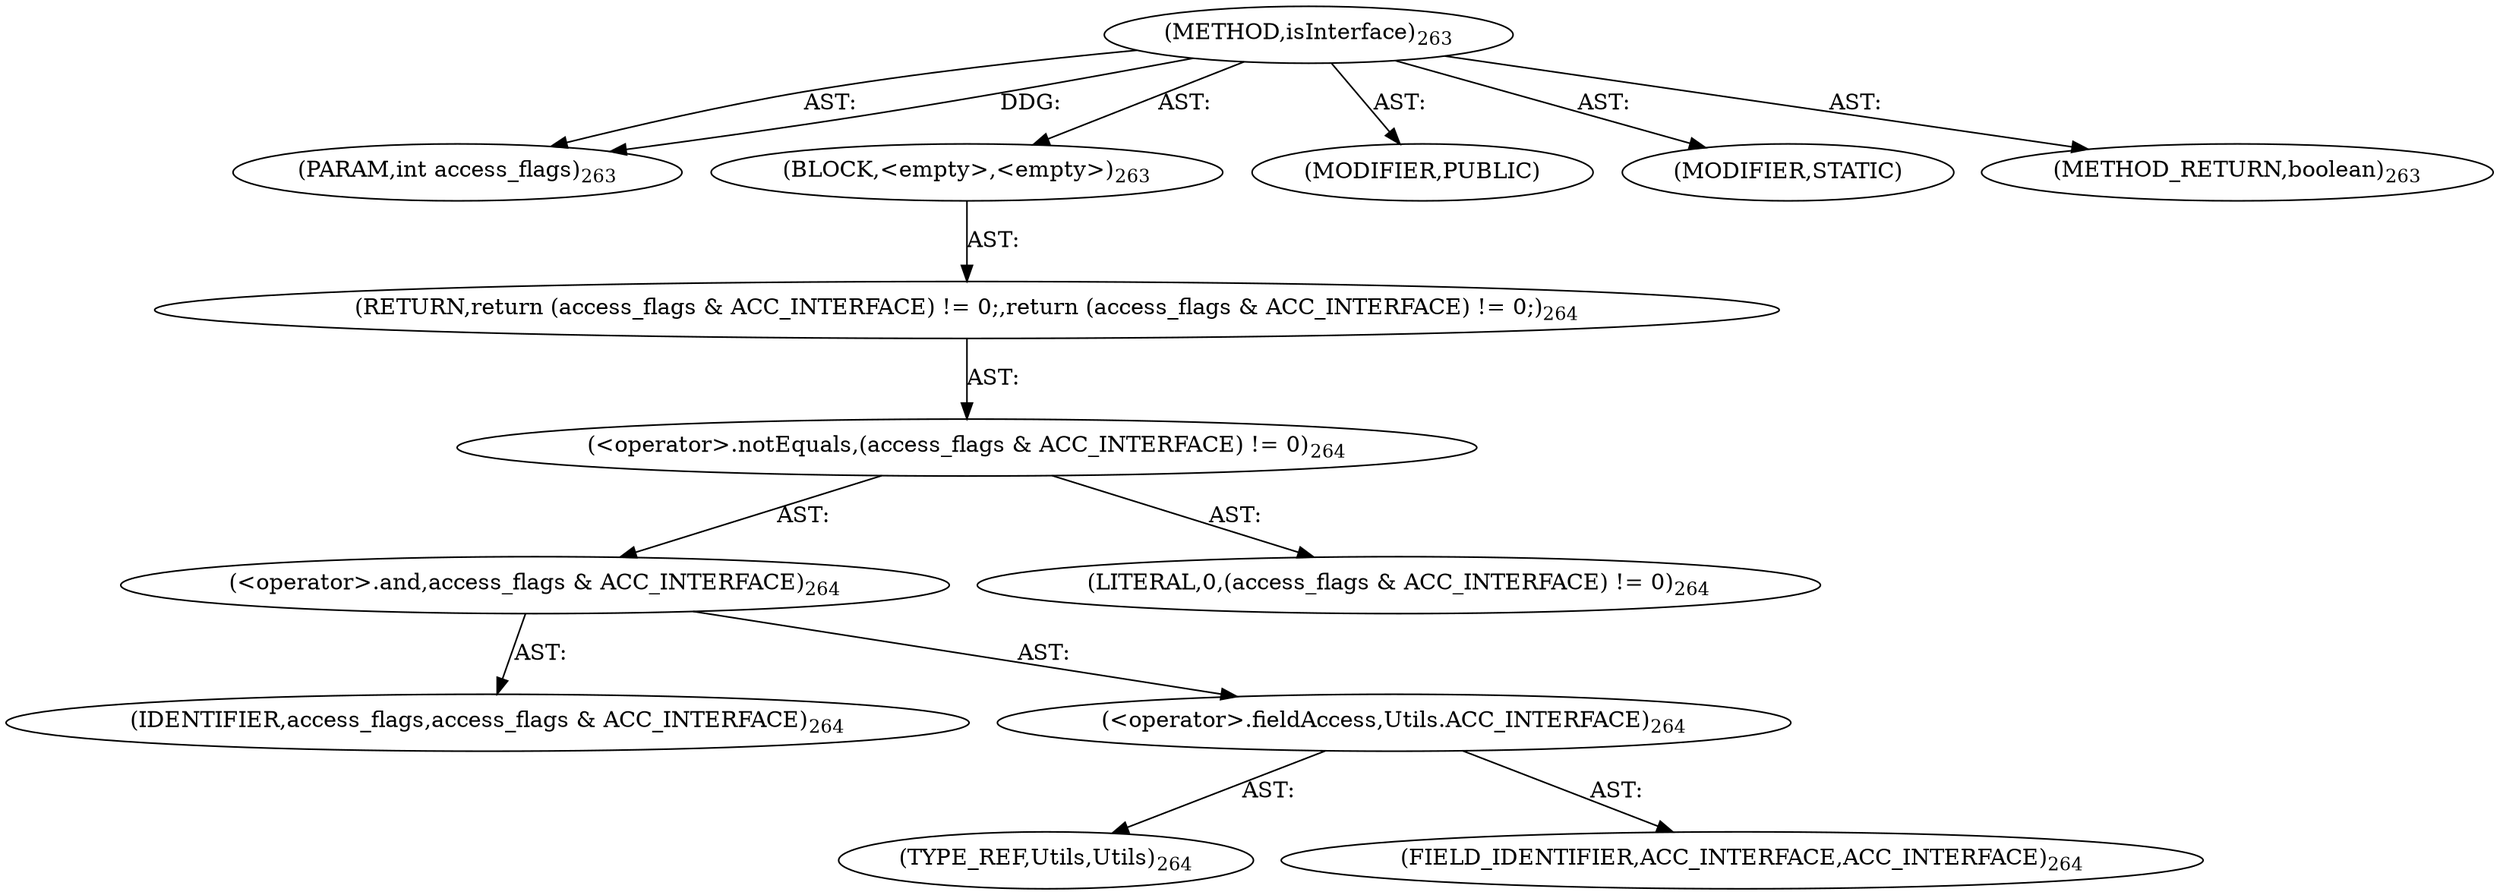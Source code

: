 digraph "isInterface" {  
"111669149707" [label = <(METHOD,isInterface)<SUB>263</SUB>> ]
"115964117006" [label = <(PARAM,int access_flags)<SUB>263</SUB>> ]
"25769803803" [label = <(BLOCK,&lt;empty&gt;,&lt;empty&gt;)<SUB>263</SUB>> ]
"146028888074" [label = <(RETURN,return (access_flags &amp; ACC_INTERFACE) != 0;,return (access_flags &amp; ACC_INTERFACE) != 0;)<SUB>264</SUB>> ]
"30064771159" [label = <(&lt;operator&gt;.notEquals,(access_flags &amp; ACC_INTERFACE) != 0)<SUB>264</SUB>> ]
"30064771160" [label = <(&lt;operator&gt;.and,access_flags &amp; ACC_INTERFACE)<SUB>264</SUB>> ]
"68719476811" [label = <(IDENTIFIER,access_flags,access_flags &amp; ACC_INTERFACE)<SUB>264</SUB>> ]
"30064771161" [label = <(&lt;operator&gt;.fieldAccess,Utils.ACC_INTERFACE)<SUB>264</SUB>> ]
"180388626438" [label = <(TYPE_REF,Utils,Utils)<SUB>264</SUB>> ]
"55834574853" [label = <(FIELD_IDENTIFIER,ACC_INTERFACE,ACC_INTERFACE)<SUB>264</SUB>> ]
"90194313254" [label = <(LITERAL,0,(access_flags &amp; ACC_INTERFACE) != 0)<SUB>264</SUB>> ]
"133143986224" [label = <(MODIFIER,PUBLIC)> ]
"133143986225" [label = <(MODIFIER,STATIC)> ]
"128849018891" [label = <(METHOD_RETURN,boolean)<SUB>263</SUB>> ]
  "111669149707" -> "115964117006"  [ label = "AST: "] 
  "111669149707" -> "25769803803"  [ label = "AST: "] 
  "111669149707" -> "133143986224"  [ label = "AST: "] 
  "111669149707" -> "133143986225"  [ label = "AST: "] 
  "111669149707" -> "128849018891"  [ label = "AST: "] 
  "25769803803" -> "146028888074"  [ label = "AST: "] 
  "146028888074" -> "30064771159"  [ label = "AST: "] 
  "30064771159" -> "30064771160"  [ label = "AST: "] 
  "30064771159" -> "90194313254"  [ label = "AST: "] 
  "30064771160" -> "68719476811"  [ label = "AST: "] 
  "30064771160" -> "30064771161"  [ label = "AST: "] 
  "30064771161" -> "180388626438"  [ label = "AST: "] 
  "30064771161" -> "55834574853"  [ label = "AST: "] 
  "111669149707" -> "115964117006"  [ label = "DDG: "] 
}
